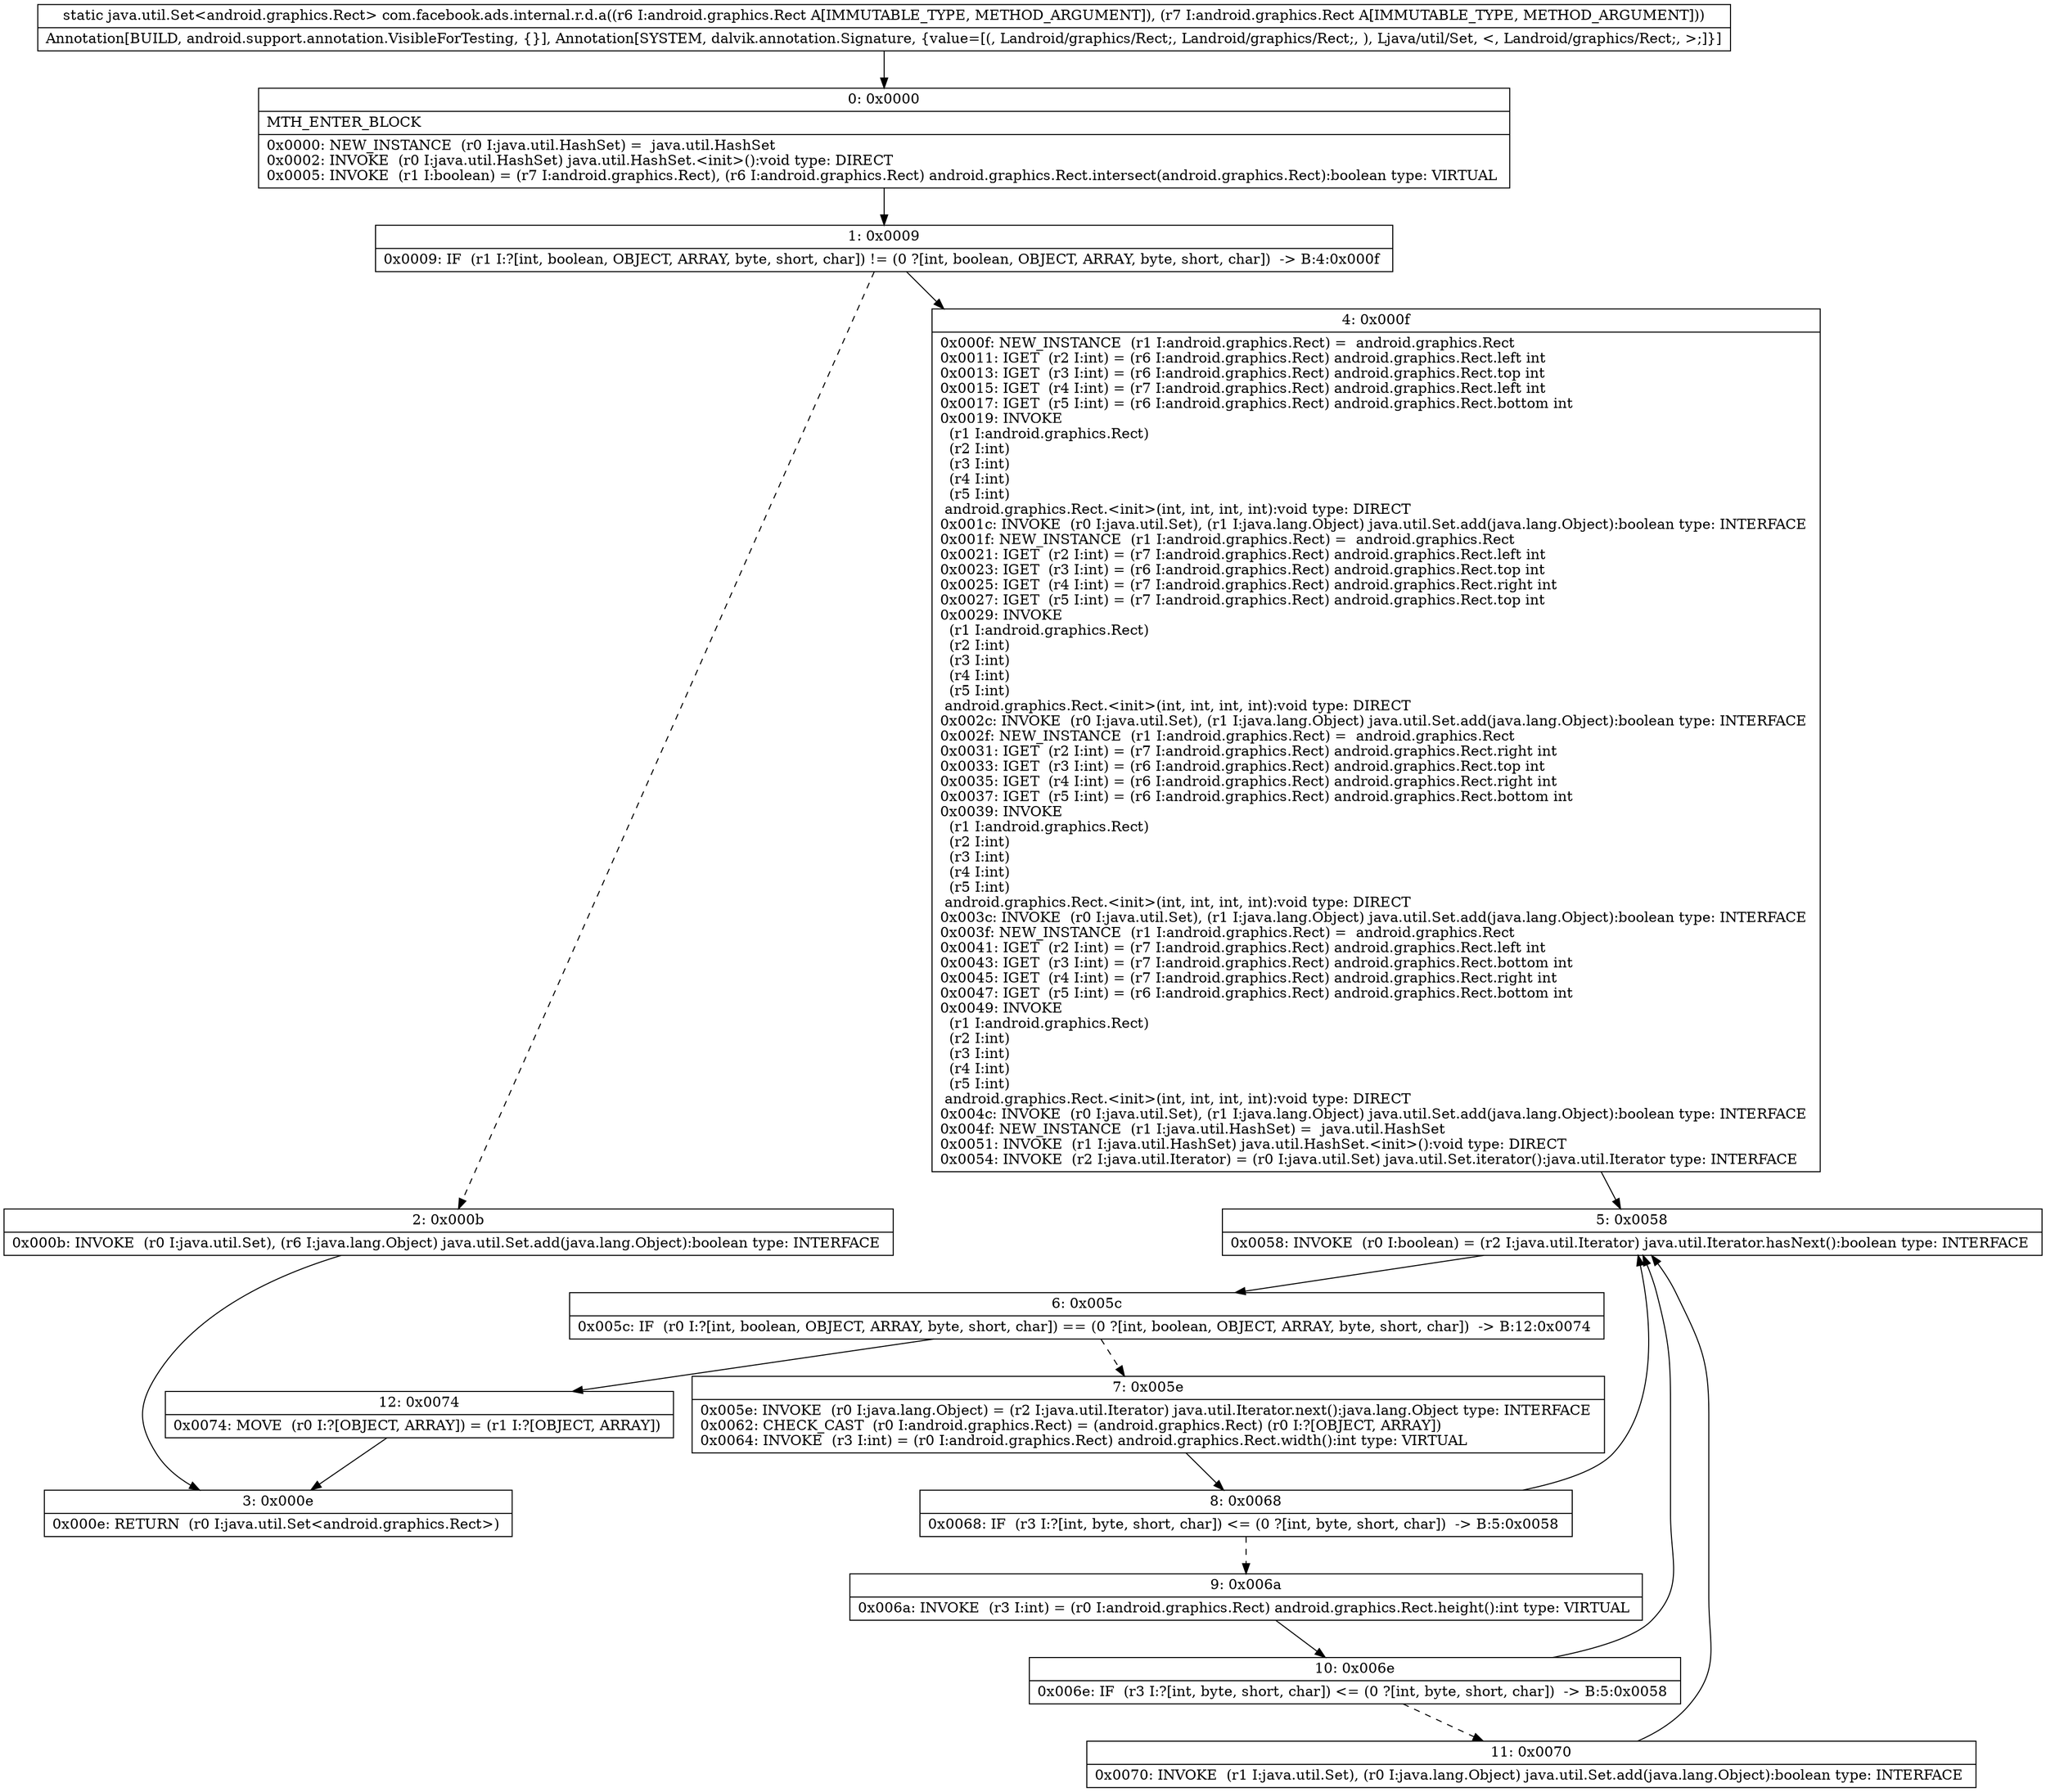 digraph "CFG forcom.facebook.ads.internal.r.d.a(Landroid\/graphics\/Rect;Landroid\/graphics\/Rect;)Ljava\/util\/Set;" {
Node_0 [shape=record,label="{0\:\ 0x0000|MTH_ENTER_BLOCK\l|0x0000: NEW_INSTANCE  (r0 I:java.util.HashSet) =  java.util.HashSet \l0x0002: INVOKE  (r0 I:java.util.HashSet) java.util.HashSet.\<init\>():void type: DIRECT \l0x0005: INVOKE  (r1 I:boolean) = (r7 I:android.graphics.Rect), (r6 I:android.graphics.Rect) android.graphics.Rect.intersect(android.graphics.Rect):boolean type: VIRTUAL \l}"];
Node_1 [shape=record,label="{1\:\ 0x0009|0x0009: IF  (r1 I:?[int, boolean, OBJECT, ARRAY, byte, short, char]) != (0 ?[int, boolean, OBJECT, ARRAY, byte, short, char])  \-\> B:4:0x000f \l}"];
Node_2 [shape=record,label="{2\:\ 0x000b|0x000b: INVOKE  (r0 I:java.util.Set), (r6 I:java.lang.Object) java.util.Set.add(java.lang.Object):boolean type: INTERFACE \l}"];
Node_3 [shape=record,label="{3\:\ 0x000e|0x000e: RETURN  (r0 I:java.util.Set\<android.graphics.Rect\>) \l}"];
Node_4 [shape=record,label="{4\:\ 0x000f|0x000f: NEW_INSTANCE  (r1 I:android.graphics.Rect) =  android.graphics.Rect \l0x0011: IGET  (r2 I:int) = (r6 I:android.graphics.Rect) android.graphics.Rect.left int \l0x0013: IGET  (r3 I:int) = (r6 I:android.graphics.Rect) android.graphics.Rect.top int \l0x0015: IGET  (r4 I:int) = (r7 I:android.graphics.Rect) android.graphics.Rect.left int \l0x0017: IGET  (r5 I:int) = (r6 I:android.graphics.Rect) android.graphics.Rect.bottom int \l0x0019: INVOKE  \l  (r1 I:android.graphics.Rect)\l  (r2 I:int)\l  (r3 I:int)\l  (r4 I:int)\l  (r5 I:int)\l android.graphics.Rect.\<init\>(int, int, int, int):void type: DIRECT \l0x001c: INVOKE  (r0 I:java.util.Set), (r1 I:java.lang.Object) java.util.Set.add(java.lang.Object):boolean type: INTERFACE \l0x001f: NEW_INSTANCE  (r1 I:android.graphics.Rect) =  android.graphics.Rect \l0x0021: IGET  (r2 I:int) = (r7 I:android.graphics.Rect) android.graphics.Rect.left int \l0x0023: IGET  (r3 I:int) = (r6 I:android.graphics.Rect) android.graphics.Rect.top int \l0x0025: IGET  (r4 I:int) = (r7 I:android.graphics.Rect) android.graphics.Rect.right int \l0x0027: IGET  (r5 I:int) = (r7 I:android.graphics.Rect) android.graphics.Rect.top int \l0x0029: INVOKE  \l  (r1 I:android.graphics.Rect)\l  (r2 I:int)\l  (r3 I:int)\l  (r4 I:int)\l  (r5 I:int)\l android.graphics.Rect.\<init\>(int, int, int, int):void type: DIRECT \l0x002c: INVOKE  (r0 I:java.util.Set), (r1 I:java.lang.Object) java.util.Set.add(java.lang.Object):boolean type: INTERFACE \l0x002f: NEW_INSTANCE  (r1 I:android.graphics.Rect) =  android.graphics.Rect \l0x0031: IGET  (r2 I:int) = (r7 I:android.graphics.Rect) android.graphics.Rect.right int \l0x0033: IGET  (r3 I:int) = (r6 I:android.graphics.Rect) android.graphics.Rect.top int \l0x0035: IGET  (r4 I:int) = (r6 I:android.graphics.Rect) android.graphics.Rect.right int \l0x0037: IGET  (r5 I:int) = (r6 I:android.graphics.Rect) android.graphics.Rect.bottom int \l0x0039: INVOKE  \l  (r1 I:android.graphics.Rect)\l  (r2 I:int)\l  (r3 I:int)\l  (r4 I:int)\l  (r5 I:int)\l android.graphics.Rect.\<init\>(int, int, int, int):void type: DIRECT \l0x003c: INVOKE  (r0 I:java.util.Set), (r1 I:java.lang.Object) java.util.Set.add(java.lang.Object):boolean type: INTERFACE \l0x003f: NEW_INSTANCE  (r1 I:android.graphics.Rect) =  android.graphics.Rect \l0x0041: IGET  (r2 I:int) = (r7 I:android.graphics.Rect) android.graphics.Rect.left int \l0x0043: IGET  (r3 I:int) = (r7 I:android.graphics.Rect) android.graphics.Rect.bottom int \l0x0045: IGET  (r4 I:int) = (r7 I:android.graphics.Rect) android.graphics.Rect.right int \l0x0047: IGET  (r5 I:int) = (r6 I:android.graphics.Rect) android.graphics.Rect.bottom int \l0x0049: INVOKE  \l  (r1 I:android.graphics.Rect)\l  (r2 I:int)\l  (r3 I:int)\l  (r4 I:int)\l  (r5 I:int)\l android.graphics.Rect.\<init\>(int, int, int, int):void type: DIRECT \l0x004c: INVOKE  (r0 I:java.util.Set), (r1 I:java.lang.Object) java.util.Set.add(java.lang.Object):boolean type: INTERFACE \l0x004f: NEW_INSTANCE  (r1 I:java.util.HashSet) =  java.util.HashSet \l0x0051: INVOKE  (r1 I:java.util.HashSet) java.util.HashSet.\<init\>():void type: DIRECT \l0x0054: INVOKE  (r2 I:java.util.Iterator) = (r0 I:java.util.Set) java.util.Set.iterator():java.util.Iterator type: INTERFACE \l}"];
Node_5 [shape=record,label="{5\:\ 0x0058|0x0058: INVOKE  (r0 I:boolean) = (r2 I:java.util.Iterator) java.util.Iterator.hasNext():boolean type: INTERFACE \l}"];
Node_6 [shape=record,label="{6\:\ 0x005c|0x005c: IF  (r0 I:?[int, boolean, OBJECT, ARRAY, byte, short, char]) == (0 ?[int, boolean, OBJECT, ARRAY, byte, short, char])  \-\> B:12:0x0074 \l}"];
Node_7 [shape=record,label="{7\:\ 0x005e|0x005e: INVOKE  (r0 I:java.lang.Object) = (r2 I:java.util.Iterator) java.util.Iterator.next():java.lang.Object type: INTERFACE \l0x0062: CHECK_CAST  (r0 I:android.graphics.Rect) = (android.graphics.Rect) (r0 I:?[OBJECT, ARRAY]) \l0x0064: INVOKE  (r3 I:int) = (r0 I:android.graphics.Rect) android.graphics.Rect.width():int type: VIRTUAL \l}"];
Node_8 [shape=record,label="{8\:\ 0x0068|0x0068: IF  (r3 I:?[int, byte, short, char]) \<= (0 ?[int, byte, short, char])  \-\> B:5:0x0058 \l}"];
Node_9 [shape=record,label="{9\:\ 0x006a|0x006a: INVOKE  (r3 I:int) = (r0 I:android.graphics.Rect) android.graphics.Rect.height():int type: VIRTUAL \l}"];
Node_10 [shape=record,label="{10\:\ 0x006e|0x006e: IF  (r3 I:?[int, byte, short, char]) \<= (0 ?[int, byte, short, char])  \-\> B:5:0x0058 \l}"];
Node_11 [shape=record,label="{11\:\ 0x0070|0x0070: INVOKE  (r1 I:java.util.Set), (r0 I:java.lang.Object) java.util.Set.add(java.lang.Object):boolean type: INTERFACE \l}"];
Node_12 [shape=record,label="{12\:\ 0x0074|0x0074: MOVE  (r0 I:?[OBJECT, ARRAY]) = (r1 I:?[OBJECT, ARRAY]) \l}"];
MethodNode[shape=record,label="{static java.util.Set\<android.graphics.Rect\> com.facebook.ads.internal.r.d.a((r6 I:android.graphics.Rect A[IMMUTABLE_TYPE, METHOD_ARGUMENT]), (r7 I:android.graphics.Rect A[IMMUTABLE_TYPE, METHOD_ARGUMENT]))  | Annotation[BUILD, android.support.annotation.VisibleForTesting, \{\}], Annotation[SYSTEM, dalvik.annotation.Signature, \{value=[(, Landroid\/graphics\/Rect;, Landroid\/graphics\/Rect;, ), Ljava\/util\/Set, \<, Landroid\/graphics\/Rect;, \>;]\}]\l}"];
MethodNode -> Node_0;
Node_0 -> Node_1;
Node_1 -> Node_2[style=dashed];
Node_1 -> Node_4;
Node_2 -> Node_3;
Node_4 -> Node_5;
Node_5 -> Node_6;
Node_6 -> Node_7[style=dashed];
Node_6 -> Node_12;
Node_7 -> Node_8;
Node_8 -> Node_5;
Node_8 -> Node_9[style=dashed];
Node_9 -> Node_10;
Node_10 -> Node_5;
Node_10 -> Node_11[style=dashed];
Node_11 -> Node_5;
Node_12 -> Node_3;
}


